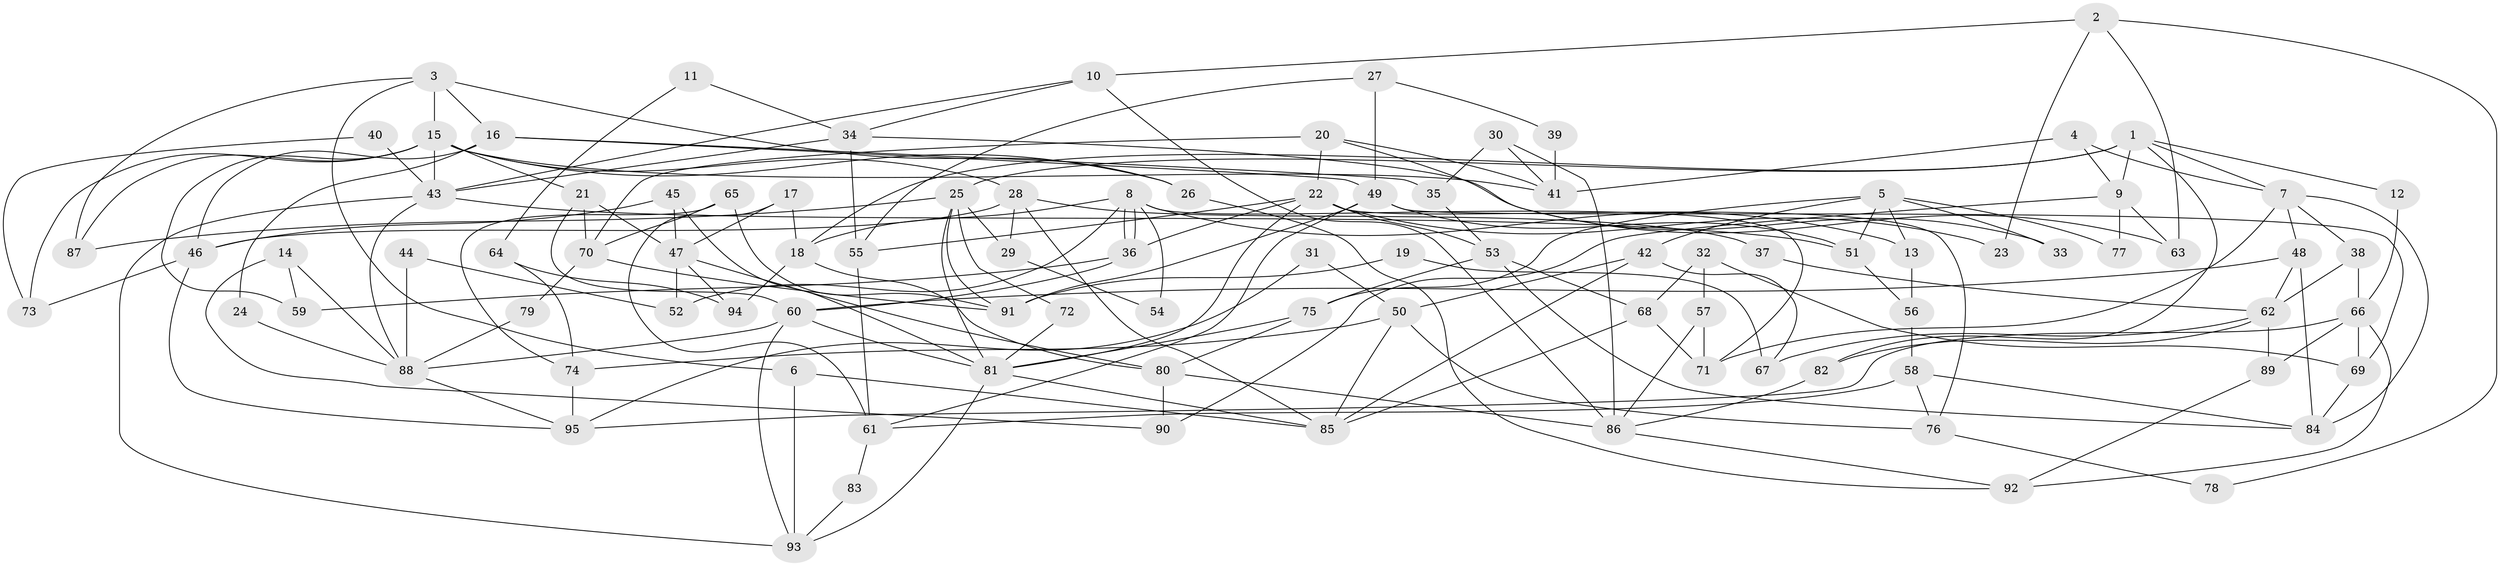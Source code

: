 // coarse degree distribution, {6: 0.10344827586206896, 5: 0.22413793103448276, 4: 0.1206896551724138, 7: 0.15517241379310345, 8: 0.10344827586206896, 3: 0.1206896551724138, 2: 0.1206896551724138, 9: 0.017241379310344827, 11: 0.017241379310344827, 1: 0.017241379310344827}
// Generated by graph-tools (version 1.1) at 2025/52/02/27/25 19:52:01]
// undirected, 95 vertices, 190 edges
graph export_dot {
graph [start="1"]
  node [color=gray90,style=filled];
  1;
  2;
  3;
  4;
  5;
  6;
  7;
  8;
  9;
  10;
  11;
  12;
  13;
  14;
  15;
  16;
  17;
  18;
  19;
  20;
  21;
  22;
  23;
  24;
  25;
  26;
  27;
  28;
  29;
  30;
  31;
  32;
  33;
  34;
  35;
  36;
  37;
  38;
  39;
  40;
  41;
  42;
  43;
  44;
  45;
  46;
  47;
  48;
  49;
  50;
  51;
  52;
  53;
  54;
  55;
  56;
  57;
  58;
  59;
  60;
  61;
  62;
  63;
  64;
  65;
  66;
  67;
  68;
  69;
  70;
  71;
  72;
  73;
  74;
  75;
  76;
  77;
  78;
  79;
  80;
  81;
  82;
  83;
  84;
  85;
  86;
  87;
  88;
  89;
  90;
  91;
  92;
  93;
  94;
  95;
  1 -- 18;
  1 -- 25;
  1 -- 7;
  1 -- 9;
  1 -- 12;
  1 -- 82;
  2 -- 10;
  2 -- 63;
  2 -- 23;
  2 -- 78;
  3 -- 6;
  3 -- 87;
  3 -- 15;
  3 -- 16;
  3 -- 26;
  4 -- 41;
  4 -- 7;
  4 -- 9;
  5 -- 75;
  5 -- 51;
  5 -- 13;
  5 -- 33;
  5 -- 42;
  5 -- 77;
  6 -- 85;
  6 -- 93;
  7 -- 84;
  7 -- 38;
  7 -- 48;
  7 -- 71;
  8 -- 18;
  8 -- 36;
  8 -- 36;
  8 -- 13;
  8 -- 52;
  8 -- 54;
  8 -- 71;
  9 -- 63;
  9 -- 77;
  9 -- 90;
  10 -- 34;
  10 -- 86;
  10 -- 43;
  11 -- 34;
  11 -- 64;
  12 -- 66;
  13 -- 56;
  14 -- 88;
  14 -- 90;
  14 -- 59;
  15 -- 43;
  15 -- 21;
  15 -- 26;
  15 -- 28;
  15 -- 41;
  15 -- 59;
  15 -- 73;
  15 -- 87;
  16 -- 35;
  16 -- 24;
  16 -- 46;
  16 -- 49;
  17 -- 61;
  17 -- 47;
  17 -- 18;
  18 -- 80;
  18 -- 94;
  19 -- 67;
  19 -- 91;
  20 -- 22;
  20 -- 70;
  20 -- 33;
  20 -- 41;
  21 -- 60;
  21 -- 47;
  21 -- 70;
  22 -- 36;
  22 -- 53;
  22 -- 23;
  22 -- 55;
  22 -- 76;
  22 -- 81;
  24 -- 88;
  25 -- 91;
  25 -- 81;
  25 -- 29;
  25 -- 72;
  25 -- 87;
  26 -- 92;
  27 -- 55;
  27 -- 49;
  27 -- 39;
  28 -- 85;
  28 -- 29;
  28 -- 37;
  28 -- 46;
  29 -- 54;
  30 -- 41;
  30 -- 86;
  30 -- 35;
  31 -- 95;
  31 -- 50;
  32 -- 69;
  32 -- 57;
  32 -- 68;
  34 -- 55;
  34 -- 43;
  34 -- 63;
  35 -- 53;
  36 -- 59;
  36 -- 60;
  37 -- 62;
  38 -- 66;
  38 -- 62;
  39 -- 41;
  40 -- 43;
  40 -- 73;
  42 -- 50;
  42 -- 67;
  42 -- 85;
  43 -- 93;
  43 -- 51;
  43 -- 88;
  44 -- 88;
  44 -- 52;
  45 -- 46;
  45 -- 81;
  45 -- 47;
  46 -- 73;
  46 -- 95;
  47 -- 52;
  47 -- 80;
  47 -- 94;
  48 -- 60;
  48 -- 62;
  48 -- 84;
  49 -- 69;
  49 -- 51;
  49 -- 61;
  49 -- 91;
  50 -- 76;
  50 -- 85;
  50 -- 74;
  51 -- 56;
  53 -- 75;
  53 -- 68;
  53 -- 84;
  55 -- 61;
  56 -- 58;
  57 -- 86;
  57 -- 71;
  58 -- 84;
  58 -- 61;
  58 -- 76;
  60 -- 81;
  60 -- 88;
  60 -- 93;
  61 -- 83;
  62 -- 67;
  62 -- 82;
  62 -- 89;
  64 -- 74;
  64 -- 94;
  65 -- 91;
  65 -- 74;
  65 -- 70;
  66 -- 89;
  66 -- 95;
  66 -- 69;
  66 -- 92;
  68 -- 71;
  68 -- 85;
  69 -- 84;
  70 -- 79;
  70 -- 91;
  72 -- 81;
  74 -- 95;
  75 -- 80;
  75 -- 81;
  76 -- 78;
  79 -- 88;
  80 -- 86;
  80 -- 90;
  81 -- 85;
  81 -- 93;
  82 -- 86;
  83 -- 93;
  86 -- 92;
  88 -- 95;
  89 -- 92;
}
